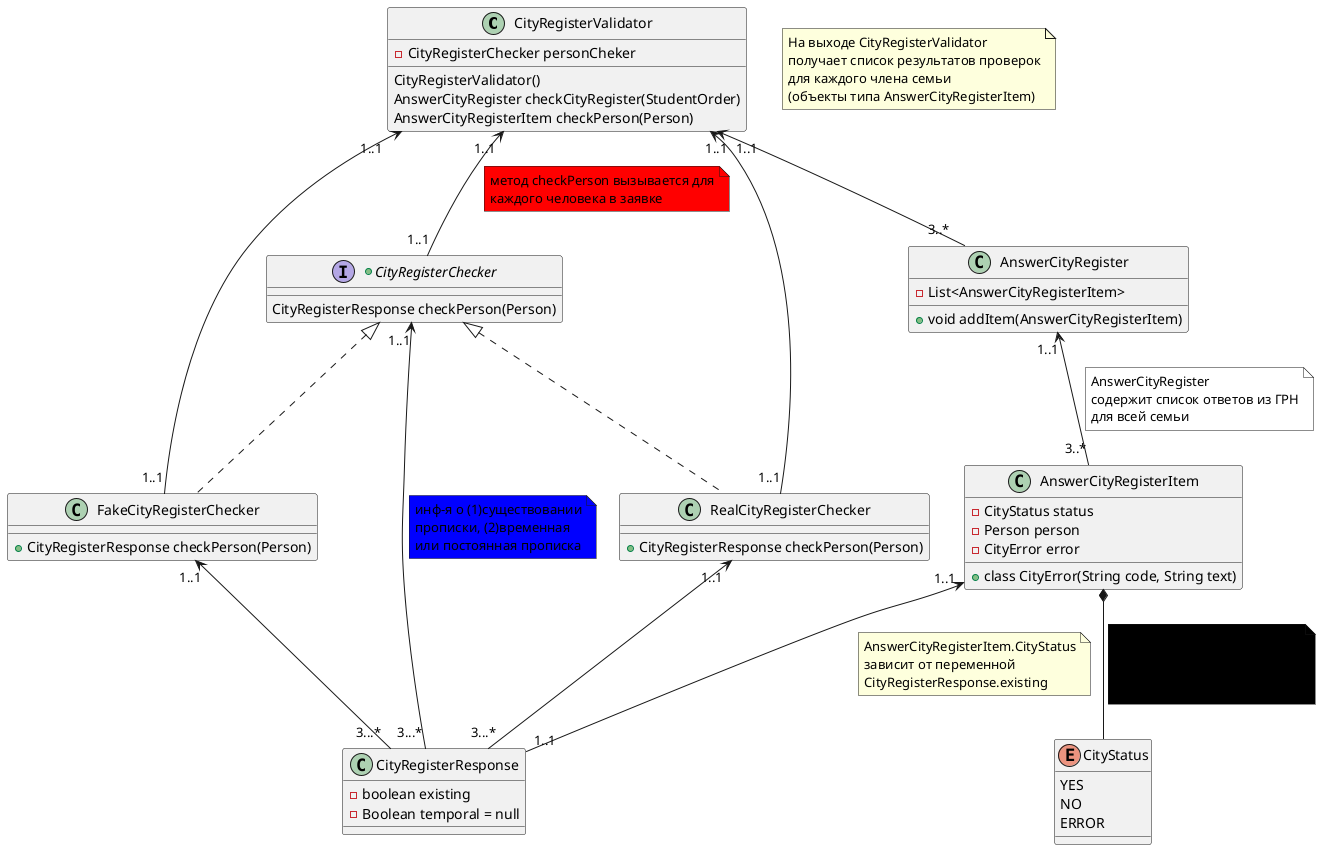 @startuml
class CityRegisterValidator {
- CityRegisterCheсker personCheker
CityRegisterValidator()
AnswerCityRegister checkCityRegister(StudentOrder)
AnswerCityRegisterItem checkPerson(Person)
}
+interface CityRegisterCheсker {
    CityRegisterResponse checkPerson(Person)
    }
class FakeCityRegisterChecker implements CityRegisterCheсker {
    +CityRegisterResponse checkPerson(Person)
    }
class RealCityRegisterChecker implements CityRegisterCheсker {
    +CityRegisterResponse checkPerson(Person)
    }
class CityRegisterResponse {
    -boolean existing
    -Boolean temporal = null
    }
class AnswerCityRegister {
    - List<AnswerCityRegisterItem>
    + void addItem(AnswerCityRegisterItem)
}
class AnswerCityRegisterItem {
+ class CityError(String code, String text)
-CityStatus status
-Person person
-CityError error
}
enum CityStatus {
    YES
    NO
    ERROR
}

FakeCityRegisterChecker"1..1"<--"3...*"CityRegisterResponse
RealCityRegisterChecker"1..1"<--"3...*"CityRegisterResponse
CityRegisterCheсker"1..1"<--"3...*"CityRegisterResponse
note on link #blue: инф-я о (1)существовании\nпрописки, (2)временная\nили постоянная прописка

CityRegisterValidator"1..1"<--"1..1"CityRegisterCheсker
note on link #red: метод checkPerson вызывается для\nкаждого человека в заявке

CityRegisterValidator"1..1"<--"1..1"FakeCityRegisterChecker
note "На выходе CityRegisterValidator\nполучает список результатов проверок\nдля каждого члена семьи\n(объекты типа AnswerCityRegisterItem) " as N1

CityRegisterValidator"1..1"<-r-"1..1"RealCityRegisterChecker
CityRegisterValidator"1..1"<--"3..*"AnswerCityRegister
AnswerCityRegisterItem*--CityStatus
note on link #black: AnswerCityRegisterItem\nсодержит ответ из ГРН\nдля 1-го человека\nс учетом возможной ошибки

AnswerCityRegister"1..1"<--"3..*"AnswerCityRegisterItem
note on link #white: AnswerCityRegister\nсодержит список ответов из ГРН\nдля всей семьи

AnswerCityRegisterItem"1..1"<--"1..1"CityRegisterResponse
note on link: AnswerCityRegisterItem.CityStatus\nзависит от переменной\nCityRegisterResponse.existing
@enduml